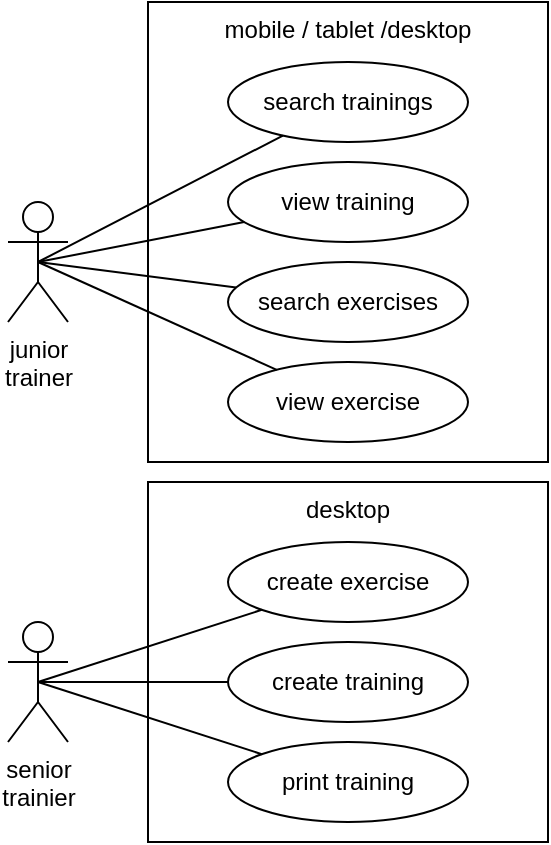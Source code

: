<mxGraphModel dx="1098" dy="988" grid="1" gridSize="10" guides="1" tooltips="1" connect="1" arrows="1" fold="1" page="1" pageScale="1" pageWidth="827" pageHeight="1169" math="0" shadow="0">
  <root>
    <mxCell id="0" />
    <mxCell id="1" parent="0" />
    <mxCell id="8yKLrgHE4u2FRmZpzIXI-26" value="mobile / tablet /desktop" style="rounded=0;whiteSpace=wrap;html=1;fillColor=none;verticalAlign=top;" parent="1" vertex="1">
      <mxGeometry x="520" y="40" width="200" height="230" as="geometry" />
    </mxCell>
    <mxCell id="IG7K5a-l5Ubg2XisgtZ6-7" value="desktop" style="rounded=0;whiteSpace=wrap;html=1;fillColor=none;verticalAlign=top;" parent="1" vertex="1">
      <mxGeometry x="520" y="280" width="200" height="180" as="geometry" />
    </mxCell>
    <mxCell id="8yKLrgHE4u2FRmZpzIXI-19" value="view exercise" style="ellipse;whiteSpace=wrap;html=1;" parent="1" vertex="1">
      <mxGeometry x="560" y="220" width="120" height="40" as="geometry" />
    </mxCell>
    <mxCell id="8yKLrgHE4u2FRmZpzIXI-20" value="search exercises" style="ellipse;whiteSpace=wrap;html=1;" parent="1" vertex="1">
      <mxGeometry x="560" y="170" width="120" height="40" as="geometry" />
    </mxCell>
    <mxCell id="IG7K5a-l5Ubg2XisgtZ6-1" value="create exercise" style="ellipse;whiteSpace=wrap;html=1;" parent="1" vertex="1">
      <mxGeometry x="560" y="310" width="120" height="40" as="geometry" />
    </mxCell>
    <mxCell id="IG7K5a-l5Ubg2XisgtZ6-2" value="create training" style="ellipse;whiteSpace=wrap;html=1;" parent="1" vertex="1">
      <mxGeometry x="560" y="360" width="120" height="40" as="geometry" />
    </mxCell>
    <mxCell id="IG7K5a-l5Ubg2XisgtZ6-3" value="search trainings" style="ellipse;whiteSpace=wrap;html=1;" parent="1" vertex="1">
      <mxGeometry x="560" y="70" width="120" height="40" as="geometry" />
    </mxCell>
    <mxCell id="IG7K5a-l5Ubg2XisgtZ6-5" value="senior&lt;br&gt;trainier" style="shape=umlActor;verticalLabelPosition=bottom;verticalAlign=top;html=1;" parent="1" vertex="1">
      <mxGeometry x="450" y="350" width="30" height="60" as="geometry" />
    </mxCell>
    <mxCell id="IG7K5a-l5Ubg2XisgtZ6-6" value="print training" style="ellipse;whiteSpace=wrap;html=1;" parent="1" vertex="1">
      <mxGeometry x="560" y="410" width="120" height="40" as="geometry" />
    </mxCell>
    <mxCell id="IG7K5a-l5Ubg2XisgtZ6-12" value="" style="endArrow=none;html=1;rounded=0;exitX=0.5;exitY=0.5;exitDx=0;exitDy=0;exitPerimeter=0;" parent="1" source="8yKLrgHE4u2FRmZpzIXI-18" target="8yKLrgHE4u2FRmZpzIXI-20" edge="1">
      <mxGeometry width="50" height="50" relative="1" as="geometry">
        <mxPoint x="660" y="220" as="sourcePoint" />
        <mxPoint x="710" y="170" as="targetPoint" />
        <Array as="points" />
      </mxGeometry>
    </mxCell>
    <mxCell id="IG7K5a-l5Ubg2XisgtZ6-13" value="" style="endArrow=none;html=1;rounded=0;exitX=0.5;exitY=0.5;exitDx=0;exitDy=0;exitPerimeter=0;" parent="1" source="IG7K5a-l5Ubg2XisgtZ6-5" target="IG7K5a-l5Ubg2XisgtZ6-1" edge="1">
      <mxGeometry width="50" height="50" relative="1" as="geometry">
        <mxPoint x="490" y="190" as="sourcePoint" />
        <mxPoint x="510" y="310" as="targetPoint" />
      </mxGeometry>
    </mxCell>
    <mxCell id="IG7K5a-l5Ubg2XisgtZ6-14" value="" style="endArrow=none;html=1;rounded=0;exitX=0.5;exitY=0.5;exitDx=0;exitDy=0;exitPerimeter=0;" parent="1" source="IG7K5a-l5Ubg2XisgtZ6-5" target="IG7K5a-l5Ubg2XisgtZ6-6" edge="1">
      <mxGeometry width="50" height="50" relative="1" as="geometry">
        <mxPoint x="480" y="300" as="sourcePoint" />
        <mxPoint x="575" y="322" as="targetPoint" />
      </mxGeometry>
    </mxCell>
    <mxCell id="IG7K5a-l5Ubg2XisgtZ6-15" value="" style="endArrow=none;html=1;rounded=0;exitX=0.5;exitY=0.5;exitDx=0;exitDy=0;exitPerimeter=0;" parent="1" source="IG7K5a-l5Ubg2XisgtZ6-5" target="IG7K5a-l5Ubg2XisgtZ6-2" edge="1">
      <mxGeometry width="50" height="50" relative="1" as="geometry">
        <mxPoint x="500" y="330" as="sourcePoint" />
        <mxPoint x="580" y="380" as="targetPoint" />
      </mxGeometry>
    </mxCell>
    <mxCell id="IG7K5a-l5Ubg2XisgtZ6-16" value="" style="endArrow=none;html=1;rounded=0;exitX=0.5;exitY=0.5;exitDx=0;exitDy=0;exitPerimeter=0;" parent="1" source="8yKLrgHE4u2FRmZpzIXI-18" target="8yKLrgHE4u2FRmZpzIXI-19" edge="1">
      <mxGeometry width="50" height="50" relative="1" as="geometry">
        <mxPoint x="470" y="210" as="sourcePoint" />
        <mxPoint x="690" y="240" as="targetPoint" />
      </mxGeometry>
    </mxCell>
    <mxCell id="IG7K5a-l5Ubg2XisgtZ6-17" value="" style="endArrow=none;html=1;rounded=0;exitX=0.5;exitY=0.5;exitDx=0;exitDy=0;exitPerimeter=0;" parent="1" source="8yKLrgHE4u2FRmZpzIXI-18" target="IG7K5a-l5Ubg2XisgtZ6-3" edge="1">
      <mxGeometry width="50" height="50" relative="1" as="geometry">
        <mxPoint x="450" y="180" as="sourcePoint" />
        <mxPoint x="571" y="197" as="targetPoint" />
      </mxGeometry>
    </mxCell>
    <mxCell id="cy_90cDGH3oNu5nexi1f-1" value="view training" style="ellipse;whiteSpace=wrap;html=1;" parent="1" vertex="1">
      <mxGeometry x="560" y="120" width="120" height="40" as="geometry" />
    </mxCell>
    <mxCell id="cy_90cDGH3oNu5nexi1f-2" value="" style="endArrow=none;html=1;rounded=0;exitX=0.5;exitY=0.5;exitDx=0;exitDy=0;exitPerimeter=0;" parent="1" source="8yKLrgHE4u2FRmZpzIXI-18" target="cy_90cDGH3oNu5nexi1f-1" edge="1">
      <mxGeometry width="50" height="50" relative="1" as="geometry">
        <mxPoint x="470" y="190" as="sourcePoint" />
        <mxPoint x="602" y="118" as="targetPoint" />
      </mxGeometry>
    </mxCell>
    <mxCell id="8yKLrgHE4u2FRmZpzIXI-18" value="junior&lt;br&gt;trainer" style="shape=umlActor;verticalLabelPosition=bottom;verticalAlign=top;html=1;" parent="1" vertex="1">
      <mxGeometry x="450" y="140" width="30" height="60" as="geometry" />
    </mxCell>
  </root>
</mxGraphModel>
